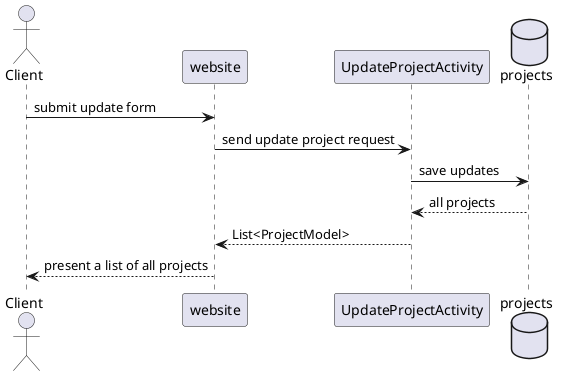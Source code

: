 @startuml
actor Client
participant website
participant UpdateProjectActivity
database projects

Client -> website: submit update form
website -> UpdateProjectActivity: send update project request
UpdateProjectActivity -> projects: save updates
UpdateProjectActivity <-- projects: all projects
website <-- UpdateProjectActivity: List<ProjectModel>
Client <-- website: present a list of all projects
@enduml
